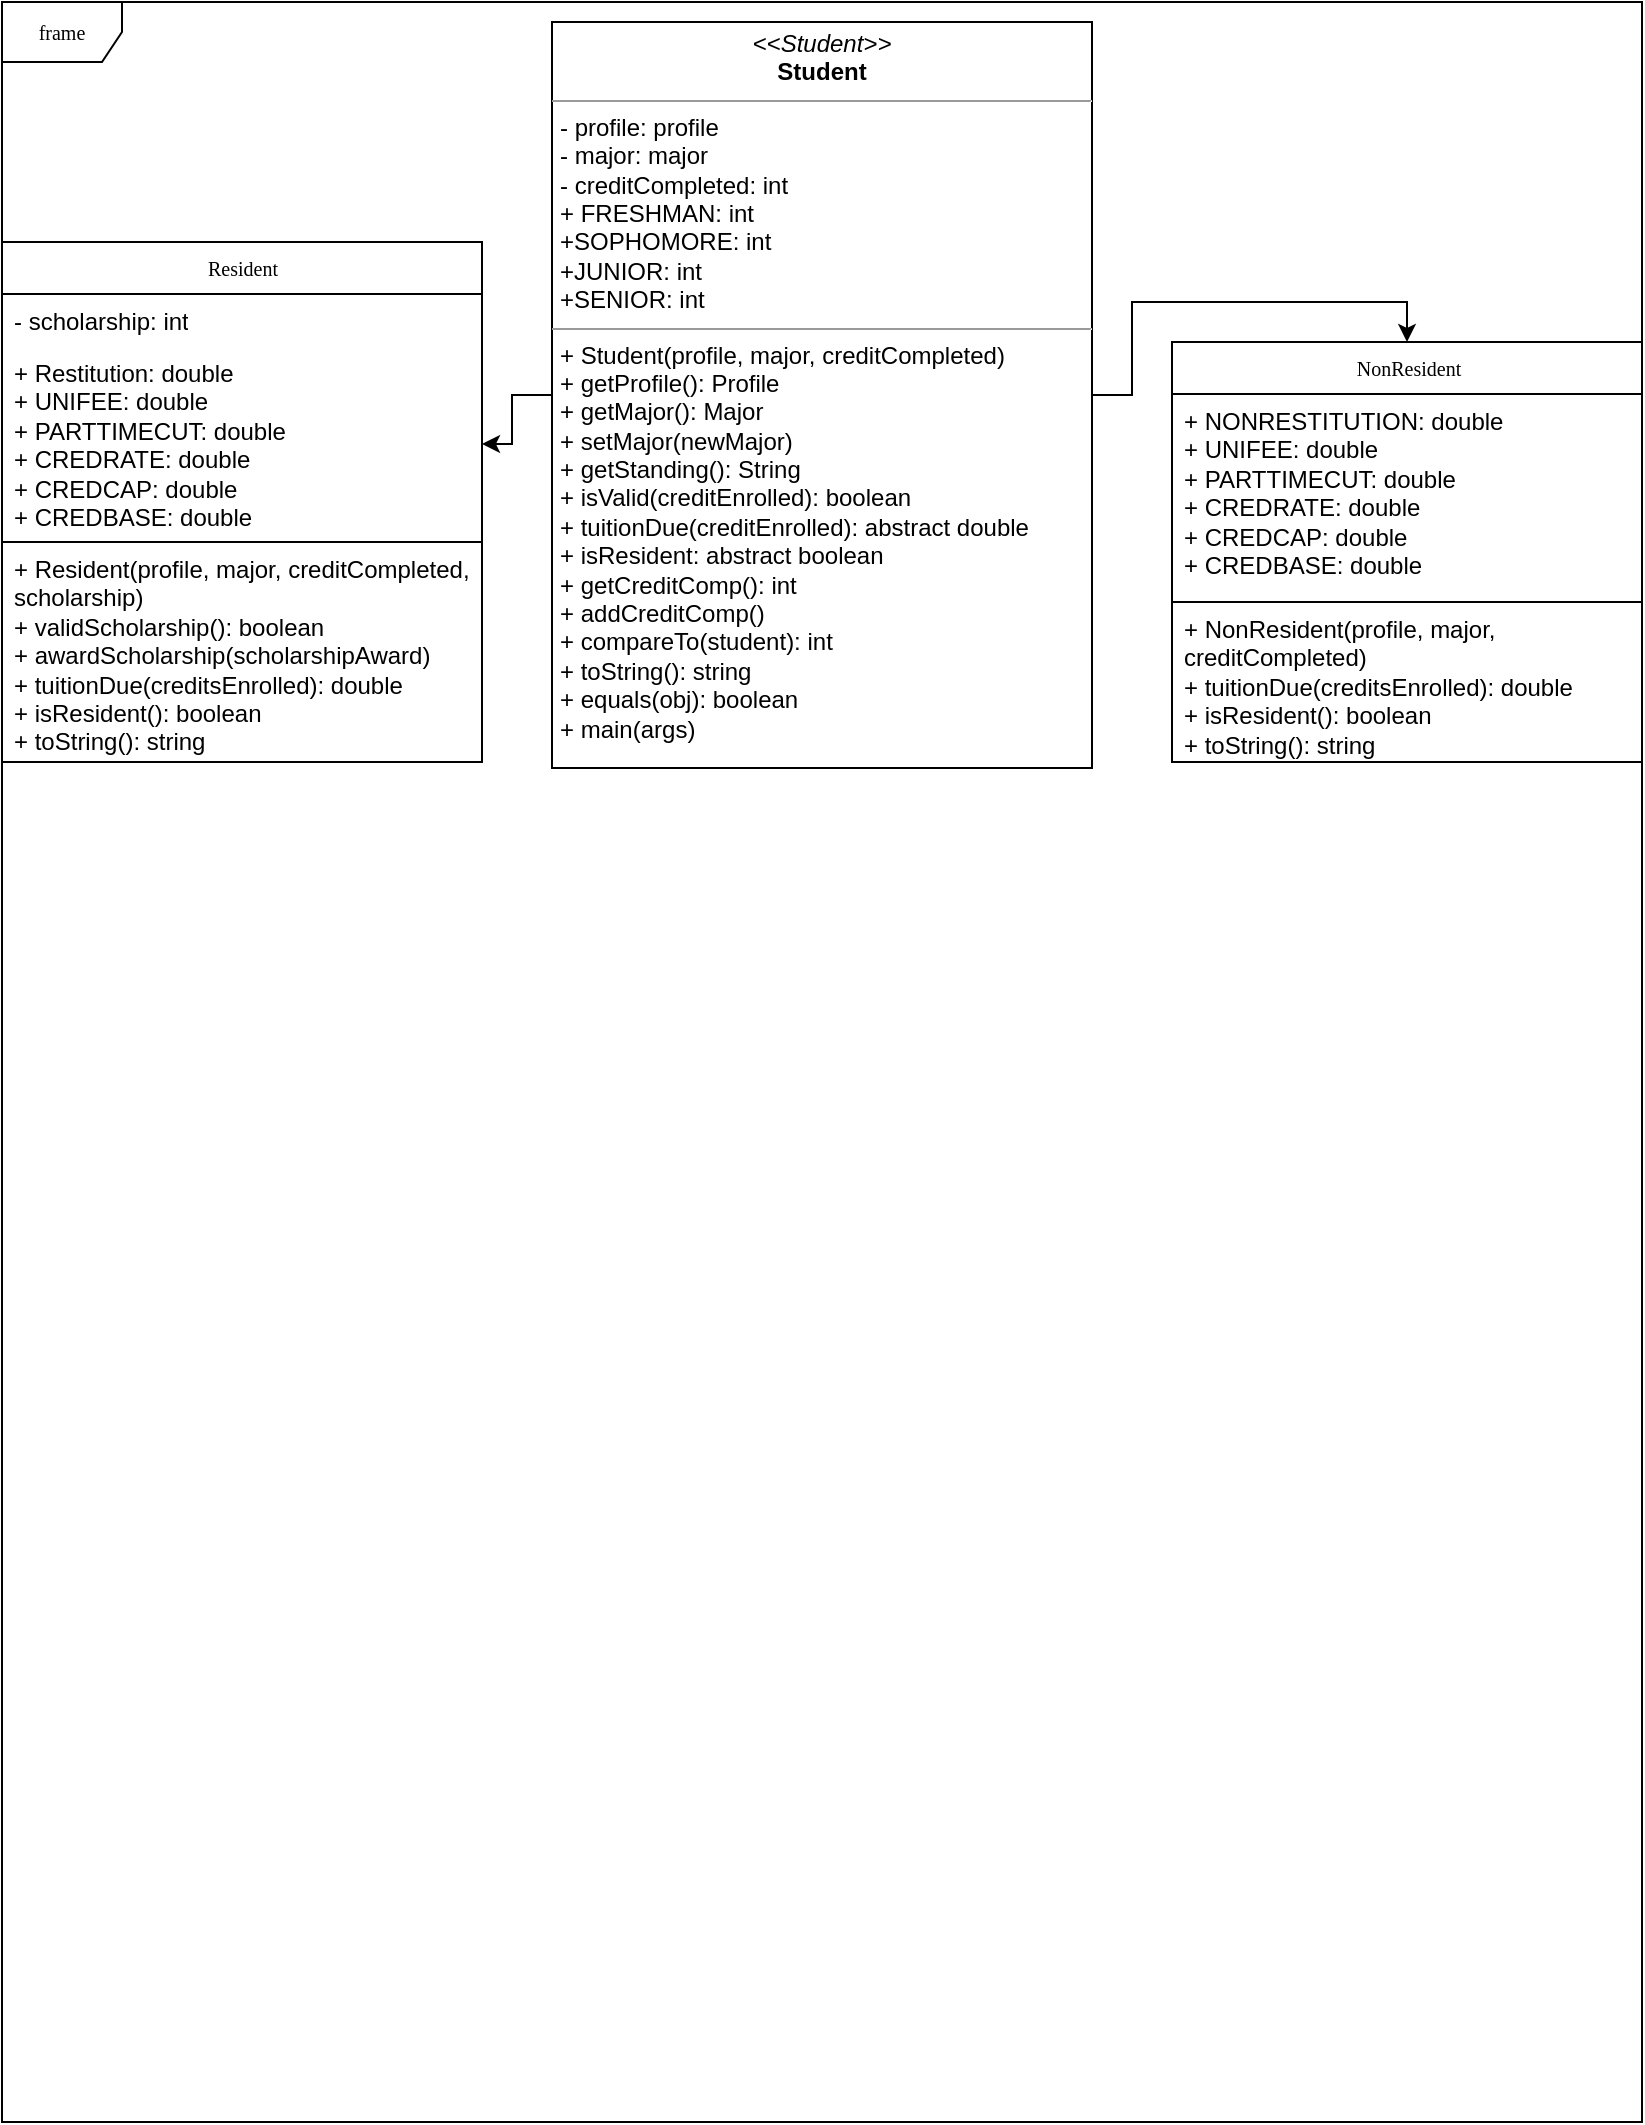 <mxfile version="20.8.23" type="github">
  <diagram name="Page-1" id="c4acf3e9-155e-7222-9cf6-157b1a14988f">
    <mxGraphModel dx="1006" dy="430" grid="1" gridSize="10" guides="1" tooltips="1" connect="1" arrows="1" fold="1" page="1" pageScale="1" pageWidth="850" pageHeight="1100" background="none" math="0" shadow="0">
      <root>
        <mxCell id="0" />
        <mxCell id="1" parent="0" />
        <mxCell id="17acba5748e5396b-1" value="frame" style="shape=umlFrame;whiteSpace=wrap;html=1;rounded=0;shadow=0;comic=0;labelBackgroundColor=none;strokeWidth=1;fontFamily=Verdana;fontSize=10;align=center;" parent="1" vertex="1">
          <mxGeometry x="15" y="60" width="820" height="1060" as="geometry" />
        </mxCell>
        <mxCell id="17acba5748e5396b-20" value="Resident" style="swimlane;html=1;fontStyle=0;childLayout=stackLayout;horizontal=1;startSize=26;fillColor=none;horizontalStack=0;resizeParent=1;resizeLast=0;collapsible=1;marginBottom=0;swimlaneFillColor=#ffffff;rounded=0;shadow=0;comic=0;labelBackgroundColor=none;strokeWidth=1;fontFamily=Verdana;fontSize=10;align=center;" parent="1" vertex="1">
          <mxGeometry x="15" y="180" width="240" height="260" as="geometry" />
        </mxCell>
        <mxCell id="17acba5748e5396b-21" value="- scholarship: int" style="text;html=1;strokeColor=none;fillColor=none;align=left;verticalAlign=top;spacingLeft=4;spacingRight=4;whiteSpace=wrap;overflow=hidden;rotatable=0;points=[[0,0.5],[1,0.5]];portConstraint=eastwest;" parent="17acba5748e5396b-20" vertex="1">
          <mxGeometry y="26" width="240" height="26" as="geometry" />
        </mxCell>
        <mxCell id="17acba5748e5396b-24" value="+ Restitution: double&lt;br&gt;+ UNIFEE: double&lt;br&gt;+ PARTTIMECUT: double&lt;br&gt;+ CREDRATE: double&lt;br&gt;+ CREDCAP: double&lt;br&gt;+ CREDBASE: double" style="text;html=1;strokeColor=none;fillColor=none;align=left;verticalAlign=top;spacingLeft=4;spacingRight=4;whiteSpace=wrap;overflow=hidden;rotatable=0;points=[[0,0.5],[1,0.5]];portConstraint=eastwest;" parent="17acba5748e5396b-20" vertex="1">
          <mxGeometry y="52" width="240" height="98" as="geometry" />
        </mxCell>
        <mxCell id="bEDmNe07rv5zsvRdrybK-4" value="+ Resident(profile, major, creditCompleted, scholarship)&lt;br&gt;+ validScholarship(): boolean&lt;br&gt;+ awardScholarship(scholarshipAward)&lt;br&gt;+ tuitionDue(creditsEnrolled): double&lt;br&gt;+ isResident(): boolean&lt;br&gt;+ toString(): string" style="text;strokeColor=default;align=left;fillColor=none;html=1;verticalAlign=top;whiteSpace=wrap;rounded=0;spacingLeft=4;spacingRight=4;" vertex="1" parent="17acba5748e5396b-20">
          <mxGeometry y="150" width="240" height="110" as="geometry" />
        </mxCell>
        <mxCell id="17acba5748e5396b-30" value="NonResident" style="swimlane;html=1;fontStyle=0;childLayout=stackLayout;horizontal=1;startSize=26;fillColor=none;horizontalStack=0;resizeParent=1;resizeLast=0;collapsible=1;marginBottom=0;swimlaneFillColor=#ffffff;rounded=0;shadow=0;comic=0;labelBackgroundColor=none;strokeWidth=1;fontFamily=Verdana;fontSize=10;align=center;" parent="1" vertex="1">
          <mxGeometry x="600" y="230" width="235" height="210" as="geometry" />
        </mxCell>
        <mxCell id="17acba5748e5396b-33" value="+ NONRESTITUTION: double&lt;br&gt;+ UNIFEE: double&lt;br&gt;+ PARTTIMECUT: double&lt;br&gt;+ CREDRATE: double&lt;br&gt;+ CREDCAP: double&lt;br&gt;+ CREDBASE: double" style="text;html=1;strokeColor=default;fillColor=none;align=left;verticalAlign=top;spacingLeft=4;spacingRight=4;whiteSpace=wrap;overflow=hidden;rotatable=0;points=[[0,0.5],[1,0.5]];portConstraint=eastwest;" parent="17acba5748e5396b-30" vertex="1">
          <mxGeometry y="26" width="235" height="104" as="geometry" />
        </mxCell>
        <mxCell id="17acba5748e5396b-31" value="+ NonResident(profile, major, creditCompleted)&lt;br&gt;+ tuitionDue(creditsEnrolled): double&lt;br&gt;+ isResident(): boolean&lt;br&gt;+ toString(): string" style="text;html=1;strokeColor=none;fillColor=none;align=left;verticalAlign=top;spacingLeft=4;spacingRight=4;whiteSpace=wrap;overflow=hidden;rotatable=0;points=[[0,0.5],[1,0.5]];portConstraint=eastwest;" parent="17acba5748e5396b-30" vertex="1">
          <mxGeometry y="130" width="235" height="80" as="geometry" />
        </mxCell>
        <mxCell id="bEDmNe07rv5zsvRdrybK-2" style="edgeStyle=orthogonalEdgeStyle;rounded=0;orthogonalLoop=1;jettySize=auto;html=1;exitX=0;exitY=0.5;exitDx=0;exitDy=0;entryX=1;entryY=0.5;entryDx=0;entryDy=0;" edge="1" parent="1" source="5d2195bd80daf111-18" target="17acba5748e5396b-24">
          <mxGeometry relative="1" as="geometry" />
        </mxCell>
        <mxCell id="bEDmNe07rv5zsvRdrybK-5" style="edgeStyle=orthogonalEdgeStyle;rounded=0;orthogonalLoop=1;jettySize=auto;html=1;entryX=0.5;entryY=0;entryDx=0;entryDy=0;" edge="1" parent="1" source="5d2195bd80daf111-18" target="17acba5748e5396b-30">
          <mxGeometry relative="1" as="geometry" />
        </mxCell>
        <mxCell id="5d2195bd80daf111-18" value="&lt;p style=&quot;margin:0px;margin-top:4px;text-align:center;&quot;&gt;&lt;i&gt;&amp;lt;&amp;lt;Student&amp;gt;&amp;gt;&lt;/i&gt;&lt;br&gt;&lt;b&gt;Student&lt;/b&gt;&lt;/p&gt;&lt;hr size=&quot;1&quot;&gt;&lt;p style=&quot;margin:0px;margin-left:4px;&quot;&gt;- profile: profile&lt;br&gt;- major: major&lt;/p&gt;&lt;p style=&quot;margin:0px;margin-left:4px;&quot;&gt;- creditCompleted: int&lt;/p&gt;&lt;p style=&quot;margin:0px;margin-left:4px;&quot;&gt;+ FRESHMAN: int&lt;/p&gt;&lt;p style=&quot;margin:0px;margin-left:4px;&quot;&gt;+SOPHOMORE: int&lt;/p&gt;&lt;p style=&quot;margin:0px;margin-left:4px;&quot;&gt;+JUNIOR: int&lt;/p&gt;&lt;p style=&quot;margin:0px;margin-left:4px;&quot;&gt;+SENIOR: int&lt;/p&gt;&lt;hr size=&quot;1&quot;&gt;&lt;p style=&quot;margin:0px;margin-left:4px;&quot;&gt;+ Student(profile, major, creditCompleted)&lt;br&gt;+ getProfile(): Profile&lt;/p&gt;&lt;p style=&quot;margin:0px;margin-left:4px;&quot;&gt;+ getMajor(): Major&lt;/p&gt;&lt;p style=&quot;margin:0px;margin-left:4px;&quot;&gt;+ setMajor(newMajor)&lt;/p&gt;&lt;p style=&quot;margin:0px;margin-left:4px;&quot;&gt;+ getStanding(): String&lt;/p&gt;&lt;p style=&quot;margin:0px;margin-left:4px;&quot;&gt;+ isValid(creditEnrolled): boolean&lt;/p&gt;&lt;p style=&quot;margin:0px;margin-left:4px;&quot;&gt;+ tuitionDue(creditEnrolled): abstract double&lt;/p&gt;&lt;p style=&quot;margin:0px;margin-left:4px;&quot;&gt;+ isResident: abstract boolean&lt;/p&gt;&lt;p style=&quot;margin:0px;margin-left:4px;&quot;&gt;+ getCreditComp(): int&lt;/p&gt;&lt;p style=&quot;margin:0px;margin-left:4px;&quot;&gt;+ addCreditComp()&lt;/p&gt;&lt;p style=&quot;margin:0px;margin-left:4px;&quot;&gt;+ compareTo(student): int&lt;/p&gt;&lt;p style=&quot;margin:0px;margin-left:4px;&quot;&gt;+ toString(): string&lt;/p&gt;&lt;p style=&quot;margin:0px;margin-left:4px;&quot;&gt;+ equals(obj): boolean&lt;/p&gt;&lt;p style=&quot;margin:0px;margin-left:4px;&quot;&gt;+ main(args)&amp;nbsp;&lt;/p&gt;" style="verticalAlign=top;align=left;overflow=fill;fontSize=12;fontFamily=Helvetica;html=1;rounded=0;shadow=0;comic=0;labelBackgroundColor=none;strokeWidth=1" parent="1" vertex="1">
          <mxGeometry x="290" y="70" width="270" height="373" as="geometry" />
        </mxCell>
      </root>
    </mxGraphModel>
  </diagram>
</mxfile>

